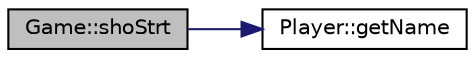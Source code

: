 digraph "Game::shoStrt"
{
 // INTERACTIVE_SVG=YES
 // LATEX_PDF_SIZE
  edge [fontname="Helvetica",fontsize="10",labelfontname="Helvetica",labelfontsize="10"];
  node [fontname="Helvetica",fontsize="10",shape=record];
  rankdir="LR";
  Node1 [label="Game::shoStrt",height=0.2,width=0.4,color="black", fillcolor="grey75", style="filled", fontcolor="black",tooltip=" "];
  Node1 -> Node2 [color="midnightblue",fontsize="10",style="solid"];
  Node2 [label="Player::getName",height=0.2,width=0.4,color="black", fillcolor="white", style="filled",URL="$d8/d53/class_player.html#af9a6045fa96f736664c4eab4caa5e8e5",tooltip=" "];
}
